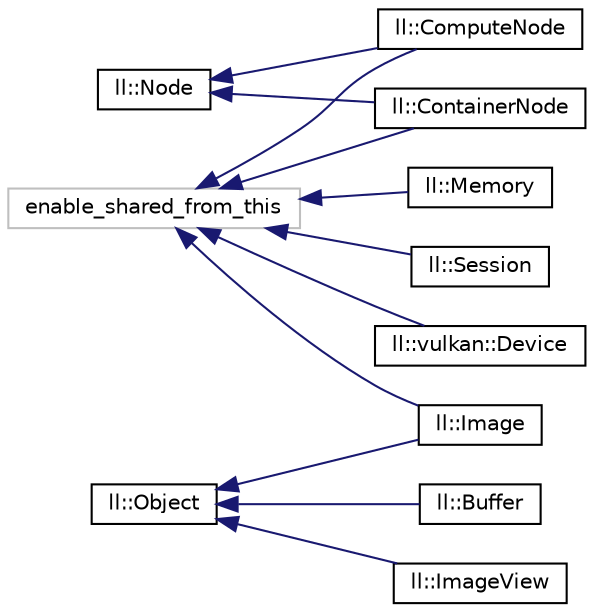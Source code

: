 digraph "Graphical Class Hierarchy"
{
 // LATEX_PDF_SIZE
  edge [fontname="Helvetica",fontsize="10",labelfontname="Helvetica",labelfontsize="10"];
  node [fontname="Helvetica",fontsize="10",shape=record];
  rankdir="LR";
  Node31 [label="enable_shared_from_this",height=0.2,width=0.4,color="grey75", fillcolor="white", style="filled",tooltip=" "];
  Node31 -> Node16 [dir="back",color="midnightblue",fontsize="10",style="solid",fontname="Helvetica"];
  Node16 [label="ll::ComputeNode",height=0.2,width=0.4,color="black", fillcolor="white", style="filled",URL="$d8/d38/classll_1_1ComputeNode.html",tooltip="Class representing compute nodes."];
  Node31 -> Node17 [dir="back",color="midnightblue",fontsize="10",style="solid",fontname="Helvetica"];
  Node17 [label="ll::ContainerNode",height=0.2,width=0.4,color="black", fillcolor="white", style="filled",URL="$d5/d2d/classll_1_1ContainerNode.html",tooltip=" "];
  Node31 -> Node2 [dir="back",color="midnightblue",fontsize="10",style="solid",fontname="Helvetica"];
  Node2 [label="ll::Image",height=0.2,width=0.4,color="black", fillcolor="white", style="filled",URL="$dc/da6/classll_1_1Image.html",tooltip="Objects to manage images."];
  Node31 -> Node32 [dir="back",color="midnightblue",fontsize="10",style="solid",fontname="Helvetica"];
  Node32 [label="ll::Memory",height=0.2,width=0.4,color="black", fillcolor="white", style="filled",URL="$d6/dfb/classll_1_1Memory.html",tooltip="Class to manage allocation of objects into a specific type of memory."];
  Node31 -> Node33 [dir="back",color="midnightblue",fontsize="10",style="solid",fontname="Helvetica"];
  Node33 [label="ll::Session",height=0.2,width=0.4,color="black", fillcolor="white", style="filled",URL="$d8/d31/classll_1_1Session.html",tooltip="Class that contains all the state required to run compute operations on a compute device."];
  Node31 -> Node34 [dir="back",color="midnightblue",fontsize="10",style="solid",fontname="Helvetica"];
  Node34 [label="ll::vulkan::Device",height=0.2,width=0.4,color="black", fillcolor="white", style="filled",URL="$dc/ddb/classll_1_1vulkan_1_1Device.html",tooltip=" "];
  Node15 [label="ll::Node",height=0.2,width=0.4,color="black", fillcolor="white", style="filled",URL="$d2/d71/classll_1_1Node.html",tooltip=" "];
  Node15 -> Node16 [dir="back",color="midnightblue",fontsize="10",style="solid",fontname="Helvetica"];
  Node15 -> Node17 [dir="back",color="midnightblue",fontsize="10",style="solid",fontname="Helvetica"];
  Node0 [label="ll::Object",height=0.2,width=0.4,color="black", fillcolor="white", style="filled",URL="$d8/d72/classll_1_1Object.html",tooltip="Base class for all types that can be used in computer shaders."];
  Node0 -> Node1 [dir="back",color="midnightblue",fontsize="10",style="solid",fontname="Helvetica"];
  Node1 [label="ll::Buffer",height=0.2,width=0.4,color="black", fillcolor="white", style="filled",URL="$d6/d6b/classll_1_1Buffer.html",tooltip="Objects to manage raw portions of allocated memory."];
  Node0 -> Node2 [dir="back",color="midnightblue",fontsize="10",style="solid",fontname="Helvetica"];
  Node0 -> Node3 [dir="back",color="midnightblue",fontsize="10",style="solid",fontname="Helvetica"];
  Node3 [label="ll::ImageView",height=0.2,width=0.4,color="black", fillcolor="white", style="filled",URL="$dd/dd3/classll_1_1ImageView.html",tooltip="Represents portions of a ll::Image to be sent as parameter to a GLSL shader."];
}

